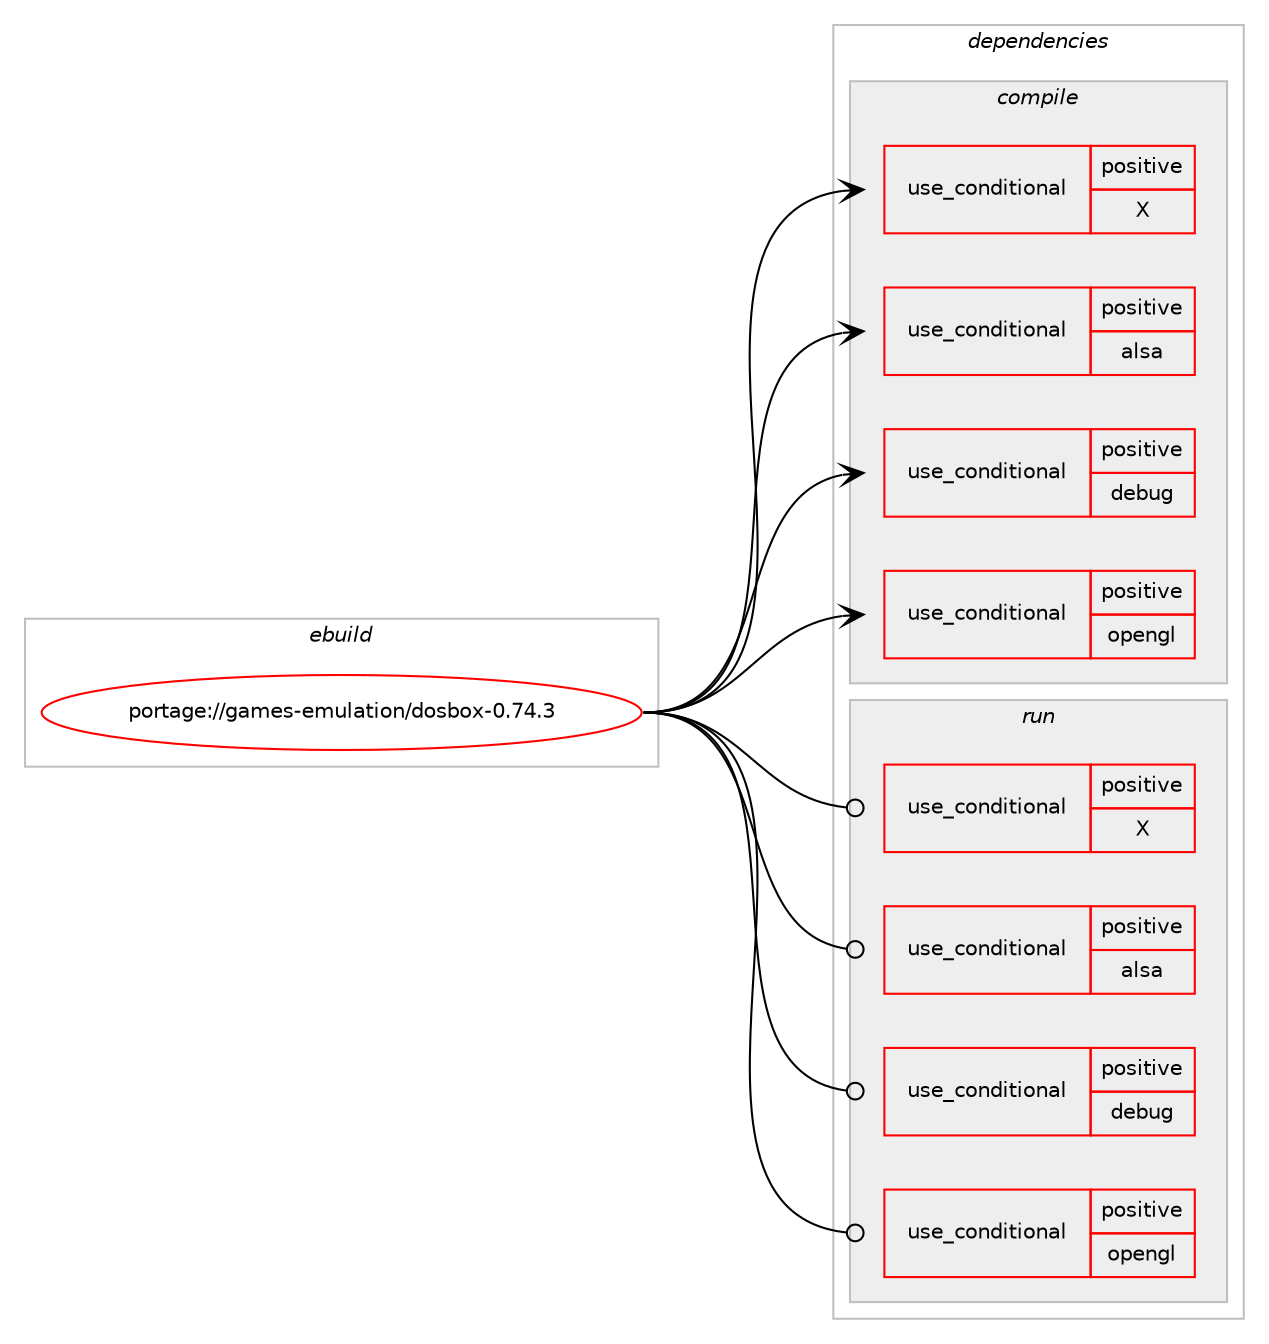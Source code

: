 digraph prolog {

# *************
# Graph options
# *************

newrank=true;
concentrate=true;
compound=true;
graph [rankdir=LR,fontname=Helvetica,fontsize=10,ranksep=1.5];#, ranksep=2.5, nodesep=0.2];
edge  [arrowhead=vee];
node  [fontname=Helvetica,fontsize=10];

# **********
# The ebuild
# **********

subgraph cluster_leftcol {
color=gray;
rank=same;
label=<<i>ebuild</i>>;
id [label="portage://games-emulation/dosbox-0.74.3", color=red, width=4, href="../games-emulation/dosbox-0.74.3.svg"];
}

# ****************
# The dependencies
# ****************

subgraph cluster_midcol {
color=gray;
label=<<i>dependencies</i>>;
subgraph cluster_compile {
fillcolor="#eeeeee";
style=filled;
label=<<i>compile</i>>;
subgraph cond61733 {
dependency114685 [label=<<TABLE BORDER="0" CELLBORDER="1" CELLSPACING="0" CELLPADDING="4"><TR><TD ROWSPAN="3" CELLPADDING="10">use_conditional</TD></TR><TR><TD>positive</TD></TR><TR><TD>X</TD></TR></TABLE>>, shape=none, color=red];
# *** BEGIN UNKNOWN DEPENDENCY TYPE (TODO) ***
# dependency114685 -> package_dependency(portage://games-emulation/dosbox-0.74.3,install,no,x11-libs,libX11,none,[,,],[],[])
# *** END UNKNOWN DEPENDENCY TYPE (TODO) ***

}
id:e -> dependency114685:w [weight=20,style="solid",arrowhead="vee"];
subgraph cond61734 {
dependency114686 [label=<<TABLE BORDER="0" CELLBORDER="1" CELLSPACING="0" CELLPADDING="4"><TR><TD ROWSPAN="3" CELLPADDING="10">use_conditional</TD></TR><TR><TD>positive</TD></TR><TR><TD>alsa</TD></TR></TABLE>>, shape=none, color=red];
# *** BEGIN UNKNOWN DEPENDENCY TYPE (TODO) ***
# dependency114686 -> package_dependency(portage://games-emulation/dosbox-0.74.3,install,no,media-libs,alsa-lib,none,[,,],[],[])
# *** END UNKNOWN DEPENDENCY TYPE (TODO) ***

}
id:e -> dependency114686:w [weight=20,style="solid",arrowhead="vee"];
subgraph cond61735 {
dependency114687 [label=<<TABLE BORDER="0" CELLBORDER="1" CELLSPACING="0" CELLPADDING="4"><TR><TD ROWSPAN="3" CELLPADDING="10">use_conditional</TD></TR><TR><TD>positive</TD></TR><TR><TD>debug</TD></TR></TABLE>>, shape=none, color=red];
# *** BEGIN UNKNOWN DEPENDENCY TYPE (TODO) ***
# dependency114687 -> package_dependency(portage://games-emulation/dosbox-0.74.3,install,no,sys-libs,ncurses,none,[,,],[slot(0),equal],[])
# *** END UNKNOWN DEPENDENCY TYPE (TODO) ***

}
id:e -> dependency114687:w [weight=20,style="solid",arrowhead="vee"];
subgraph cond61736 {
dependency114688 [label=<<TABLE BORDER="0" CELLBORDER="1" CELLSPACING="0" CELLPADDING="4"><TR><TD ROWSPAN="3" CELLPADDING="10">use_conditional</TD></TR><TR><TD>positive</TD></TR><TR><TD>opengl</TD></TR></TABLE>>, shape=none, color=red];
# *** BEGIN UNKNOWN DEPENDENCY TYPE (TODO) ***
# dependency114688 -> package_dependency(portage://games-emulation/dosbox-0.74.3,install,no,virtual,glu,none,[,,],[],[])
# *** END UNKNOWN DEPENDENCY TYPE (TODO) ***

# *** BEGIN UNKNOWN DEPENDENCY TYPE (TODO) ***
# dependency114688 -> package_dependency(portage://games-emulation/dosbox-0.74.3,install,no,virtual,opengl,none,[,,],[],[])
# *** END UNKNOWN DEPENDENCY TYPE (TODO) ***

}
id:e -> dependency114688:w [weight=20,style="solid",arrowhead="vee"];
# *** BEGIN UNKNOWN DEPENDENCY TYPE (TODO) ***
# id -> package_dependency(portage://games-emulation/dosbox-0.74.3,install,no,media-libs,libpng,none,[,,],[slot(0),equal],[])
# *** END UNKNOWN DEPENDENCY TYPE (TODO) ***

# *** BEGIN UNKNOWN DEPENDENCY TYPE (TODO) ***
# id -> package_dependency(portage://games-emulation/dosbox-0.74.3,install,no,media-libs,libsdl,none,[,,],[],[use(enable(joystick),none),use(optenable(opengl),none),use(enable(video),none),use(optenable(X),none)])
# *** END UNKNOWN DEPENDENCY TYPE (TODO) ***

# *** BEGIN UNKNOWN DEPENDENCY TYPE (TODO) ***
# id -> package_dependency(portage://games-emulation/dosbox-0.74.3,install,no,media-libs,sdl-net,none,[,,],[],[])
# *** END UNKNOWN DEPENDENCY TYPE (TODO) ***

# *** BEGIN UNKNOWN DEPENDENCY TYPE (TODO) ***
# id -> package_dependency(portage://games-emulation/dosbox-0.74.3,install,no,media-libs,sdl-sound,none,[,,],[],[])
# *** END UNKNOWN DEPENDENCY TYPE (TODO) ***

# *** BEGIN UNKNOWN DEPENDENCY TYPE (TODO) ***
# id -> package_dependency(portage://games-emulation/dosbox-0.74.3,install,no,sys-libs,zlib,none,[,,],[],[])
# *** END UNKNOWN DEPENDENCY TYPE (TODO) ***

}
subgraph cluster_compileandrun {
fillcolor="#eeeeee";
style=filled;
label=<<i>compile and run</i>>;
}
subgraph cluster_run {
fillcolor="#eeeeee";
style=filled;
label=<<i>run</i>>;
subgraph cond61737 {
dependency114689 [label=<<TABLE BORDER="0" CELLBORDER="1" CELLSPACING="0" CELLPADDING="4"><TR><TD ROWSPAN="3" CELLPADDING="10">use_conditional</TD></TR><TR><TD>positive</TD></TR><TR><TD>X</TD></TR></TABLE>>, shape=none, color=red];
# *** BEGIN UNKNOWN DEPENDENCY TYPE (TODO) ***
# dependency114689 -> package_dependency(portage://games-emulation/dosbox-0.74.3,run,no,x11-libs,libX11,none,[,,],[],[])
# *** END UNKNOWN DEPENDENCY TYPE (TODO) ***

}
id:e -> dependency114689:w [weight=20,style="solid",arrowhead="odot"];
subgraph cond61738 {
dependency114690 [label=<<TABLE BORDER="0" CELLBORDER="1" CELLSPACING="0" CELLPADDING="4"><TR><TD ROWSPAN="3" CELLPADDING="10">use_conditional</TD></TR><TR><TD>positive</TD></TR><TR><TD>alsa</TD></TR></TABLE>>, shape=none, color=red];
# *** BEGIN UNKNOWN DEPENDENCY TYPE (TODO) ***
# dependency114690 -> package_dependency(portage://games-emulation/dosbox-0.74.3,run,no,media-libs,alsa-lib,none,[,,],[],[])
# *** END UNKNOWN DEPENDENCY TYPE (TODO) ***

}
id:e -> dependency114690:w [weight=20,style="solid",arrowhead="odot"];
subgraph cond61739 {
dependency114691 [label=<<TABLE BORDER="0" CELLBORDER="1" CELLSPACING="0" CELLPADDING="4"><TR><TD ROWSPAN="3" CELLPADDING="10">use_conditional</TD></TR><TR><TD>positive</TD></TR><TR><TD>debug</TD></TR></TABLE>>, shape=none, color=red];
# *** BEGIN UNKNOWN DEPENDENCY TYPE (TODO) ***
# dependency114691 -> package_dependency(portage://games-emulation/dosbox-0.74.3,run,no,sys-libs,ncurses,none,[,,],[slot(0),equal],[])
# *** END UNKNOWN DEPENDENCY TYPE (TODO) ***

}
id:e -> dependency114691:w [weight=20,style="solid",arrowhead="odot"];
subgraph cond61740 {
dependency114692 [label=<<TABLE BORDER="0" CELLBORDER="1" CELLSPACING="0" CELLPADDING="4"><TR><TD ROWSPAN="3" CELLPADDING="10">use_conditional</TD></TR><TR><TD>positive</TD></TR><TR><TD>opengl</TD></TR></TABLE>>, shape=none, color=red];
# *** BEGIN UNKNOWN DEPENDENCY TYPE (TODO) ***
# dependency114692 -> package_dependency(portage://games-emulation/dosbox-0.74.3,run,no,virtual,glu,none,[,,],[],[])
# *** END UNKNOWN DEPENDENCY TYPE (TODO) ***

# *** BEGIN UNKNOWN DEPENDENCY TYPE (TODO) ***
# dependency114692 -> package_dependency(portage://games-emulation/dosbox-0.74.3,run,no,virtual,opengl,none,[,,],[],[])
# *** END UNKNOWN DEPENDENCY TYPE (TODO) ***

}
id:e -> dependency114692:w [weight=20,style="solid",arrowhead="odot"];
# *** BEGIN UNKNOWN DEPENDENCY TYPE (TODO) ***
# id -> package_dependency(portage://games-emulation/dosbox-0.74.3,run,no,media-libs,libpng,none,[,,],[slot(0),equal],[])
# *** END UNKNOWN DEPENDENCY TYPE (TODO) ***

# *** BEGIN UNKNOWN DEPENDENCY TYPE (TODO) ***
# id -> package_dependency(portage://games-emulation/dosbox-0.74.3,run,no,media-libs,libsdl,none,[,,],[],[use(enable(joystick),none),use(optenable(opengl),none),use(enable(video),none),use(optenable(X),none)])
# *** END UNKNOWN DEPENDENCY TYPE (TODO) ***

# *** BEGIN UNKNOWN DEPENDENCY TYPE (TODO) ***
# id -> package_dependency(portage://games-emulation/dosbox-0.74.3,run,no,media-libs,sdl-net,none,[,,],[],[])
# *** END UNKNOWN DEPENDENCY TYPE (TODO) ***

# *** BEGIN UNKNOWN DEPENDENCY TYPE (TODO) ***
# id -> package_dependency(portage://games-emulation/dosbox-0.74.3,run,no,media-libs,sdl-sound,none,[,,],[],[])
# *** END UNKNOWN DEPENDENCY TYPE (TODO) ***

# *** BEGIN UNKNOWN DEPENDENCY TYPE (TODO) ***
# id -> package_dependency(portage://games-emulation/dosbox-0.74.3,run,no,sys-libs,zlib,none,[,,],[],[])
# *** END UNKNOWN DEPENDENCY TYPE (TODO) ***

}
}

# **************
# The candidates
# **************

subgraph cluster_choices {
rank=same;
color=gray;
label=<<i>candidates</i>>;

}

}
